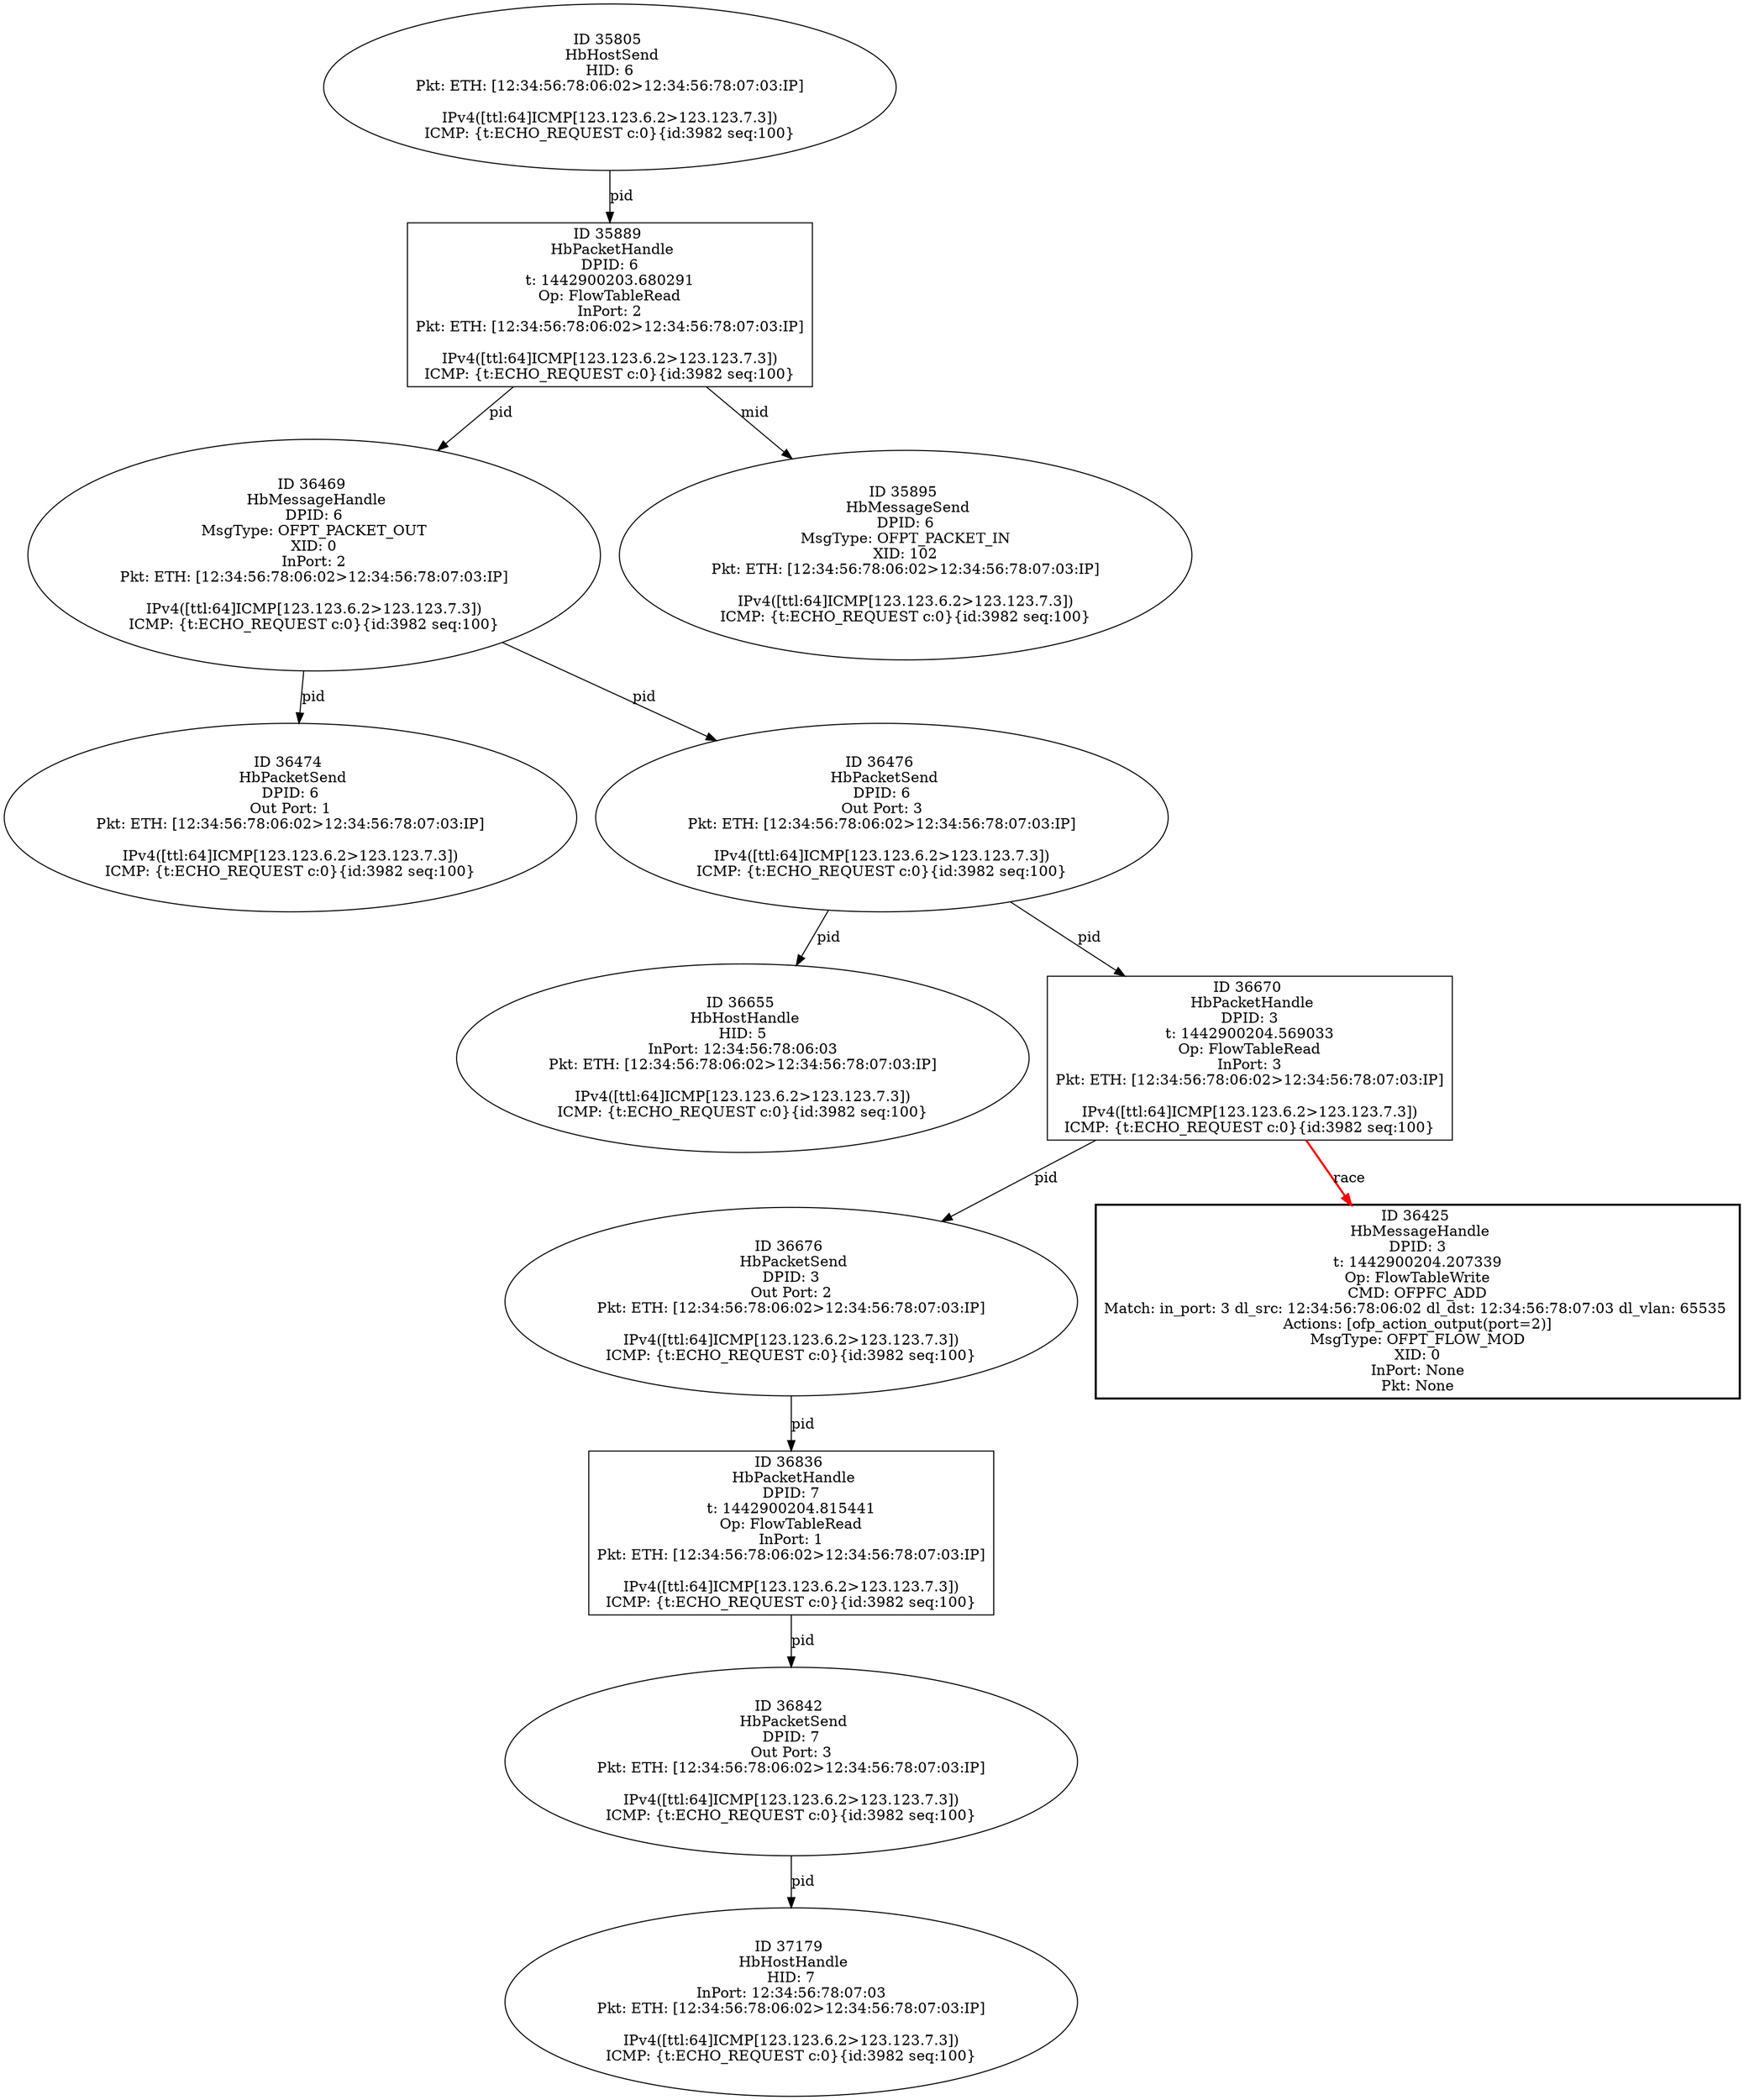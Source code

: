strict digraph G {
36676 [shape=oval, event=<hb_events.HbPacketSend object at 0x10f79af10>, label="ID 36676 
 HbPacketSend
DPID: 3
Out Port: 2
Pkt: ETH: [12:34:56:78:06:02>12:34:56:78:07:03:IP]

IPv4([ttl:64]ICMP[123.123.6.2>123.123.7.3])
ICMP: {t:ECHO_REQUEST c:0}{id:3982 seq:100}"];
36425 [shape=box, style=bold, event=<hb_events.HbMessageHandle object at 0x10f5cdcd0>, label="ID 36425 
 HbMessageHandle
DPID: 3
t: 1442900204.207339
Op: FlowTableWrite
CMD: OFPFC_ADD
Match: in_port: 3 dl_src: 12:34:56:78:06:02 dl_dst: 12:34:56:78:07:03 dl_vlan: 65535 
Actions: [ofp_action_output(port=2)]
MsgType: OFPT_FLOW_MOD
XID: 0
InPort: None
Pkt: None"];
36842 [shape=oval, event=<hb_events.HbPacketSend object at 0x10f840910>, label="ID 36842 
 HbPacketSend
DPID: 7
Out Port: 3
Pkt: ETH: [12:34:56:78:06:02>12:34:56:78:07:03:IP]

IPv4([ttl:64]ICMP[123.123.6.2>123.123.7.3])
ICMP: {t:ECHO_REQUEST c:0}{id:3982 seq:100}"];
36655 [shape=oval, event=<hb_events.HbHostHandle object at 0x10f779c10>, label="ID 36655 
 HbHostHandle
HID: 5
InPort: 12:34:56:78:06:03
Pkt: ETH: [12:34:56:78:06:02>12:34:56:78:07:03:IP]

IPv4([ttl:64]ICMP[123.123.6.2>123.123.7.3])
ICMP: {t:ECHO_REQUEST c:0}{id:3982 seq:100}"];
35889 [shape=box, event=<hb_events.HbPacketHandle object at 0x10f388590>, label="ID 35889 
 HbPacketHandle
DPID: 6
t: 1442900203.680291
Op: FlowTableRead
InPort: 2
Pkt: ETH: [12:34:56:78:06:02>12:34:56:78:07:03:IP]

IPv4([ttl:64]ICMP[123.123.6.2>123.123.7.3])
ICMP: {t:ECHO_REQUEST c:0}{id:3982 seq:100}"];
36469 [shape=oval, event=<hb_events.HbMessageHandle object at 0x10f6480d0>, label="ID 36469 
 HbMessageHandle
DPID: 6
MsgType: OFPT_PACKET_OUT
XID: 0
InPort: 2
Pkt: ETH: [12:34:56:78:06:02>12:34:56:78:07:03:IP]

IPv4([ttl:64]ICMP[123.123.6.2>123.123.7.3])
ICMP: {t:ECHO_REQUEST c:0}{id:3982 seq:100}"];
35895 [shape=oval, event=<hb_events.HbMessageSend object at 0x10f393650>, label="ID 35895 
 HbMessageSend
DPID: 6
MsgType: OFPT_PACKET_IN
XID: 102
Pkt: ETH: [12:34:56:78:06:02>12:34:56:78:07:03:IP]

IPv4([ttl:64]ICMP[123.123.6.2>123.123.7.3])
ICMP: {t:ECHO_REQUEST c:0}{id:3982 seq:100}"];
36836 [shape=box, event=<hb_events.HbPacketHandle object at 0x10f840310>, label="ID 36836 
 HbPacketHandle
DPID: 7
t: 1442900204.815441
Op: FlowTableRead
InPort: 1
Pkt: ETH: [12:34:56:78:06:02>12:34:56:78:07:03:IP]

IPv4([ttl:64]ICMP[123.123.6.2>123.123.7.3])
ICMP: {t:ECHO_REQUEST c:0}{id:3982 seq:100}"];
36474 [shape=oval, event=<hb_events.HbPacketSend object at 0x10f648790>, label="ID 36474 
 HbPacketSend
DPID: 6
Out Port: 1
Pkt: ETH: [12:34:56:78:06:02>12:34:56:78:07:03:IP]

IPv4([ttl:64]ICMP[123.123.6.2>123.123.7.3])
ICMP: {t:ECHO_REQUEST c:0}{id:3982 seq:100}"];
37179 [shape=oval, event=<hb_events.HbHostHandle object at 0x10fa384d0>, label="ID 37179 
 HbHostHandle
HID: 7
InPort: 12:34:56:78:07:03
Pkt: ETH: [12:34:56:78:06:02>12:34:56:78:07:03:IP]

IPv4([ttl:64]ICMP[123.123.6.2>123.123.7.3])
ICMP: {t:ECHO_REQUEST c:0}{id:3982 seq:100}"];
36476 [shape=oval, event=<hb_events.HbPacketSend object at 0x10f648b10>, label="ID 36476 
 HbPacketSend
DPID: 6
Out Port: 3
Pkt: ETH: [12:34:56:78:06:02>12:34:56:78:07:03:IP]

IPv4([ttl:64]ICMP[123.123.6.2>123.123.7.3])
ICMP: {t:ECHO_REQUEST c:0}{id:3982 seq:100}"];
35805 [shape=oval, event=<hb_events.HbHostSend object at 0x10f30b310>, label="ID 35805 
 HbHostSend
HID: 6
Pkt: ETH: [12:34:56:78:06:02>12:34:56:78:07:03:IP]

IPv4([ttl:64]ICMP[123.123.6.2>123.123.7.3])
ICMP: {t:ECHO_REQUEST c:0}{id:3982 seq:100}"];
36670 [shape=box, event=<hb_events.HbPacketHandle object at 0x10f7d3050>, label="ID 36670 
 HbPacketHandle
DPID: 3
t: 1442900204.569033
Op: FlowTableRead
InPort: 3
Pkt: ETH: [12:34:56:78:06:02>12:34:56:78:07:03:IP]

IPv4([ttl:64]ICMP[123.123.6.2>123.123.7.3])
ICMP: {t:ECHO_REQUEST c:0}{id:3982 seq:100}"];
36676 -> 36836  [rel=pid, label=pid];
36842 -> 37179  [rel=pid, label=pid];
35889 -> 36469  [rel=pid, label=pid];
35889 -> 35895  [rel=mid, label=mid];
36469 -> 36474  [rel=pid, label=pid];
36469 -> 36476  [rel=pid, label=pid];
36836 -> 36842  [rel=pid, label=pid];
36476 -> 36670  [rel=pid, label=pid];
36476 -> 36655  [rel=pid, label=pid];
35805 -> 35889  [rel=pid, label=pid];
36670 -> 36425  [harmful=True, color=red, style=bold, rel=race, label=race];
36670 -> 36676  [rel=pid, label=pid];
}

